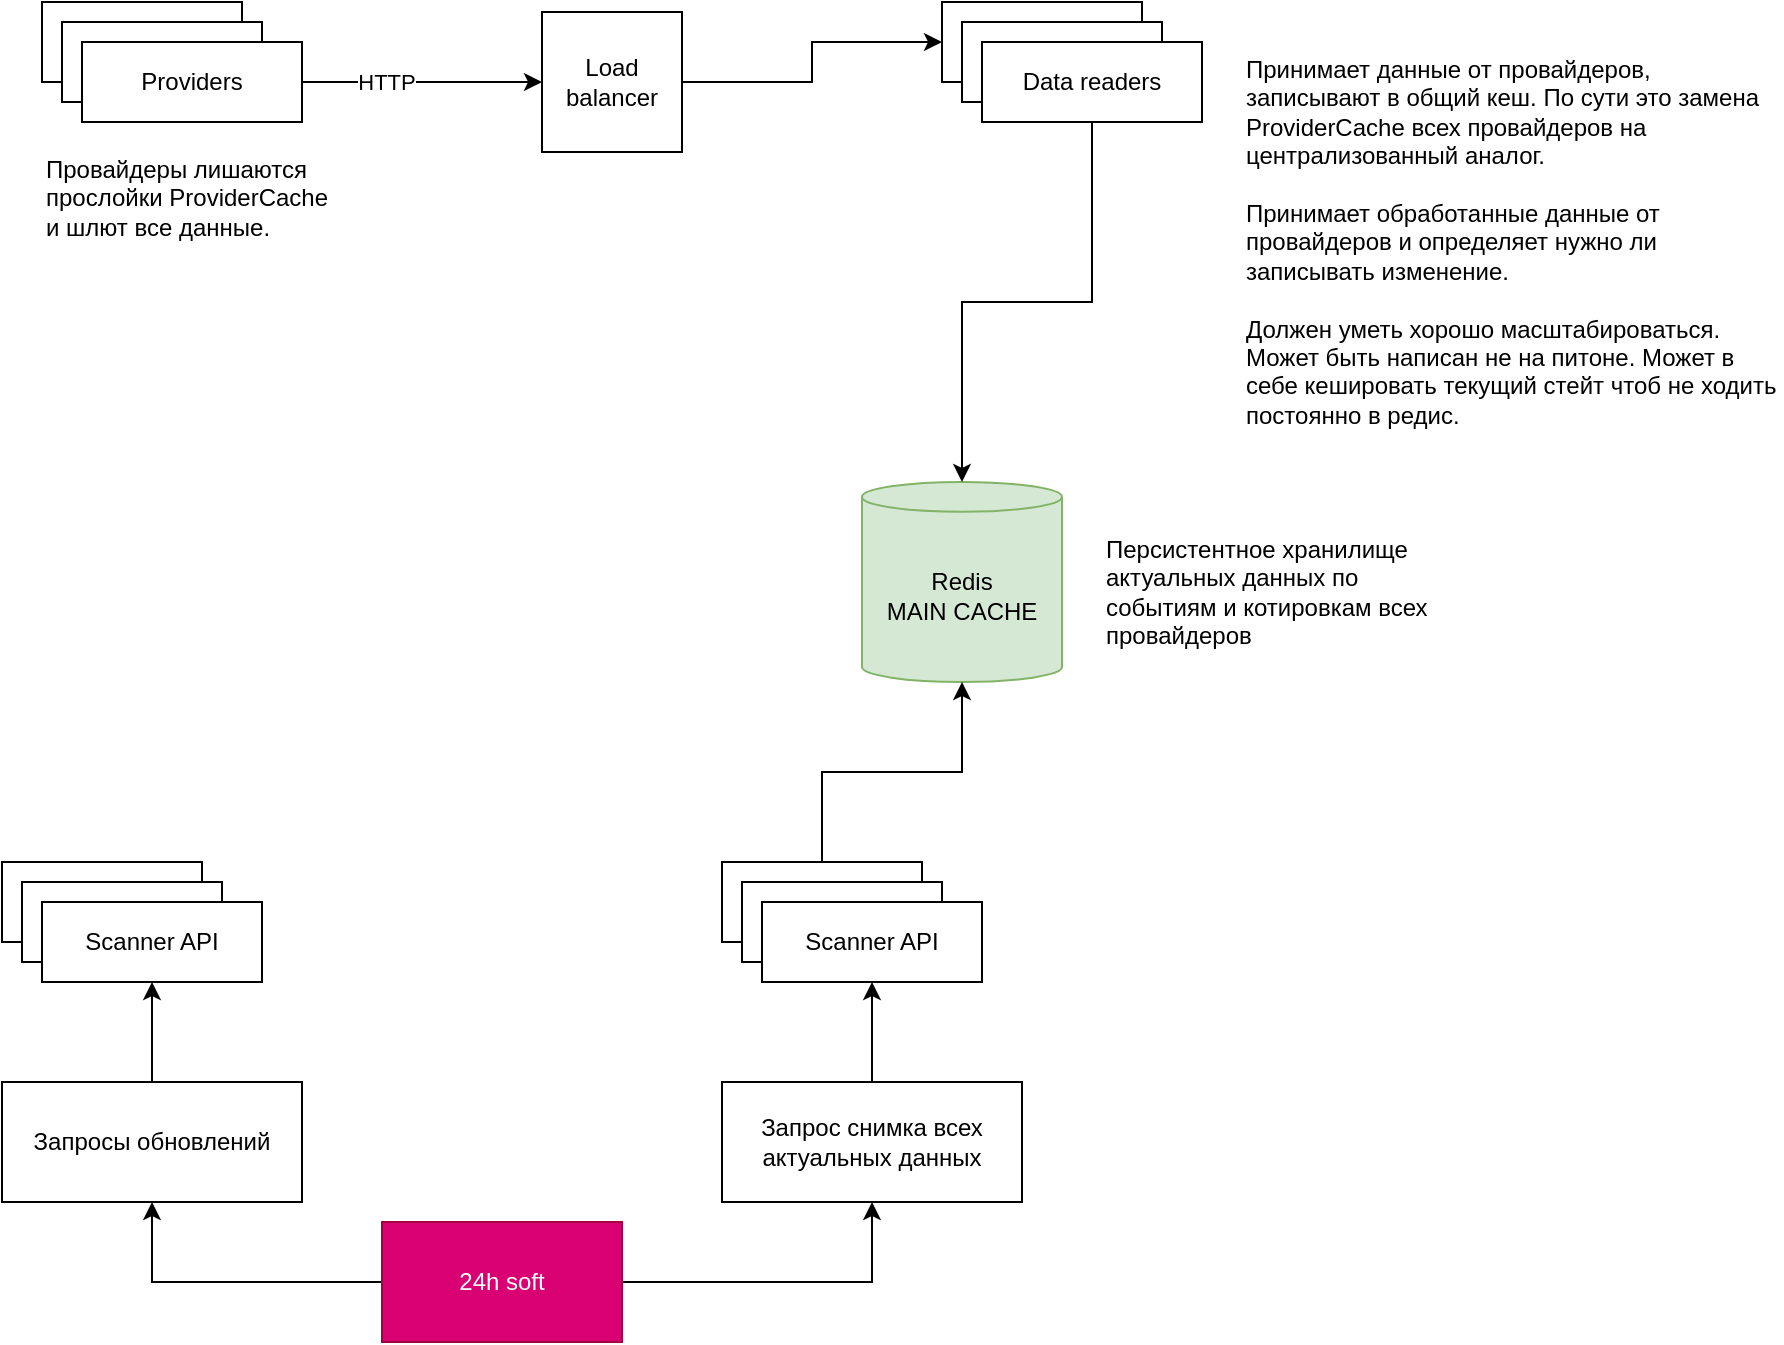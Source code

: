 <mxfile version="15.6.1" type="github">
  <diagram id="EtdOXZ_NZXkt9scqzqyG" name="Page-1">
    <mxGraphModel dx="1422" dy="786" grid="1" gridSize="10" guides="1" tooltips="1" connect="1" arrows="1" fold="1" page="0" pageScale="1" pageWidth="300" pageHeight="600" math="0" shadow="0">
      <root>
        <mxCell id="0" />
        <mxCell id="1" parent="0" />
        <mxCell id="LytkpoMySjS4SzXv9ZqJ-4" value="" style="rounded=0;whiteSpace=wrap;html=1;" vertex="1" parent="1">
          <mxGeometry x="40" y="60" width="100" height="40" as="geometry" />
        </mxCell>
        <mxCell id="LytkpoMySjS4SzXv9ZqJ-7" value="" style="rounded=0;whiteSpace=wrap;html=1;" vertex="1" parent="1">
          <mxGeometry x="50" y="70" width="100" height="40" as="geometry" />
        </mxCell>
        <mxCell id="LytkpoMySjS4SzXv9ZqJ-13" value="" style="edgeStyle=orthogonalEdgeStyle;rounded=0;orthogonalLoop=1;jettySize=auto;html=1;" edge="1" parent="1" source="LytkpoMySjS4SzXv9ZqJ-3" target="LytkpoMySjS4SzXv9ZqJ-9">
          <mxGeometry relative="1" as="geometry" />
        </mxCell>
        <mxCell id="LytkpoMySjS4SzXv9ZqJ-16" value="HTTP" style="edgeLabel;html=1;align=center;verticalAlign=middle;resizable=0;points=[];" vertex="1" connectable="0" parent="LytkpoMySjS4SzXv9ZqJ-13">
          <mxGeometry x="-0.298" relative="1" as="geometry">
            <mxPoint as="offset" />
          </mxGeometry>
        </mxCell>
        <mxCell id="LytkpoMySjS4SzXv9ZqJ-3" value="&lt;div&gt;Providers&lt;/div&gt;" style="rounded=0;whiteSpace=wrap;html=1;" vertex="1" parent="1">
          <mxGeometry x="60" y="80" width="110" height="40" as="geometry" />
        </mxCell>
        <mxCell id="LytkpoMySjS4SzXv9ZqJ-8" value="Redis&lt;br&gt;MAIN CACHE" style="shape=cylinder3;whiteSpace=wrap;html=1;boundedLbl=1;backgroundOutline=1;size=7.448;fillColor=#d5e8d4;strokeColor=#82b366;" vertex="1" parent="1">
          <mxGeometry x="450" y="300" width="100" height="100" as="geometry" />
        </mxCell>
        <mxCell id="LytkpoMySjS4SzXv9ZqJ-9" value="Load balancer" style="whiteSpace=wrap;html=1;aspect=fixed;" vertex="1" parent="1">
          <mxGeometry x="290" y="65" width="70" height="70" as="geometry" />
        </mxCell>
        <mxCell id="LytkpoMySjS4SzXv9ZqJ-10" value="" style="rounded=0;whiteSpace=wrap;html=1;" vertex="1" parent="1">
          <mxGeometry x="490" y="60" width="100" height="40" as="geometry" />
        </mxCell>
        <mxCell id="LytkpoMySjS4SzXv9ZqJ-11" value="" style="rounded=0;whiteSpace=wrap;html=1;" vertex="1" parent="1">
          <mxGeometry x="500" y="70" width="100" height="40" as="geometry" />
        </mxCell>
        <mxCell id="LytkpoMySjS4SzXv9ZqJ-15" value="" style="edgeStyle=orthogonalEdgeStyle;rounded=0;orthogonalLoop=1;jettySize=auto;html=1;entryX=0;entryY=0.5;entryDx=0;entryDy=0;" edge="1" parent="1" source="LytkpoMySjS4SzXv9ZqJ-9" target="LytkpoMySjS4SzXv9ZqJ-10">
          <mxGeometry relative="1" as="geometry" />
        </mxCell>
        <mxCell id="LytkpoMySjS4SzXv9ZqJ-14" value="" style="edgeStyle=orthogonalEdgeStyle;rounded=0;orthogonalLoop=1;jettySize=auto;html=1;" edge="1" parent="1" source="LytkpoMySjS4SzXv9ZqJ-12" target="LytkpoMySjS4SzXv9ZqJ-8">
          <mxGeometry relative="1" as="geometry" />
        </mxCell>
        <mxCell id="LytkpoMySjS4SzXv9ZqJ-12" value="Data readers" style="rounded=0;whiteSpace=wrap;html=1;" vertex="1" parent="1">
          <mxGeometry x="510" y="80" width="110" height="40" as="geometry" />
        </mxCell>
        <mxCell id="LytkpoMySjS4SzXv9ZqJ-17" value="Персистентное хранилище актуальных данных по событиям и котировкам всех провайдеров" style="text;html=1;strokeColor=none;fillColor=none;align=left;verticalAlign=top;whiteSpace=wrap;rounded=0;" vertex="1" parent="1">
          <mxGeometry x="570" y="320" width="180" height="90" as="geometry" />
        </mxCell>
        <mxCell id="LytkpoMySjS4SzXv9ZqJ-18" value="Принимает данные от провайдеров, записывают в общий кеш. По сути это замена ProviderCache всех провайдеров на централизованный аналог. &lt;br&gt;&lt;br&gt;Принимает обработанные данные от провайдеров и определяет нужно ли записывать изменение.&lt;br&gt;&lt;br&gt;Должен уметь хорошо масштабироваться. Может быть написан не на питоне. Может в себе кешировать текущий стейт чтоб не ходить постоянно в редис." style="text;html=1;strokeColor=none;fillColor=none;align=left;verticalAlign=top;whiteSpace=wrap;rounded=0;" vertex="1" parent="1">
          <mxGeometry x="640" y="80" width="270" height="200" as="geometry" />
        </mxCell>
        <mxCell id="LytkpoMySjS4SzXv9ZqJ-22" value="Провайдеры лишаются прослойки ProviderCache и шлют все данные." style="text;html=1;strokeColor=none;fillColor=none;align=left;verticalAlign=top;whiteSpace=wrap;rounded=0;" vertex="1" parent="1">
          <mxGeometry x="40" y="130" width="150" height="90" as="geometry" />
        </mxCell>
        <mxCell id="LytkpoMySjS4SzXv9ZqJ-27" value="" style="edgeStyle=orthogonalEdgeStyle;rounded=0;orthogonalLoop=1;jettySize=auto;html=1;" edge="1" parent="1" source="LytkpoMySjS4SzXv9ZqJ-23" target="LytkpoMySjS4SzXv9ZqJ-24">
          <mxGeometry relative="1" as="geometry" />
        </mxCell>
        <mxCell id="LytkpoMySjS4SzXv9ZqJ-28" value="" style="edgeStyle=orthogonalEdgeStyle;rounded=0;orthogonalLoop=1;jettySize=auto;html=1;" edge="1" parent="1" source="LytkpoMySjS4SzXv9ZqJ-23" target="LytkpoMySjS4SzXv9ZqJ-25">
          <mxGeometry relative="1" as="geometry" />
        </mxCell>
        <mxCell id="LytkpoMySjS4SzXv9ZqJ-23" value="24h soft" style="rounded=0;whiteSpace=wrap;html=1;align=center;verticalAlign=middle;fillColor=#d80073;fontColor=#ffffff;strokeColor=#A50040;" vertex="1" parent="1">
          <mxGeometry x="210" y="670" width="120" height="60" as="geometry" />
        </mxCell>
        <mxCell id="LytkpoMySjS4SzXv9ZqJ-41" value="" style="edgeStyle=orthogonalEdgeStyle;rounded=0;orthogonalLoop=1;jettySize=auto;html=1;" edge="1" parent="1" source="LytkpoMySjS4SzXv9ZqJ-24" target="LytkpoMySjS4SzXv9ZqJ-40">
          <mxGeometry relative="1" as="geometry" />
        </mxCell>
        <mxCell id="LytkpoMySjS4SzXv9ZqJ-24" value="Запрос снимка всех актуальных данных" style="rounded=0;whiteSpace=wrap;html=1;align=center;verticalAlign=middle;" vertex="1" parent="1">
          <mxGeometry x="380" y="600" width="150" height="60" as="geometry" />
        </mxCell>
        <mxCell id="LytkpoMySjS4SzXv9ZqJ-36" value="" style="edgeStyle=orthogonalEdgeStyle;rounded=0;orthogonalLoop=1;jettySize=auto;html=1;" edge="1" parent="1" source="LytkpoMySjS4SzXv9ZqJ-25" target="LytkpoMySjS4SzXv9ZqJ-35">
          <mxGeometry relative="1" as="geometry" />
        </mxCell>
        <mxCell id="LytkpoMySjS4SzXv9ZqJ-25" value="Запросы обновлений" style="rounded=0;whiteSpace=wrap;html=1;align=center;verticalAlign=middle;" vertex="1" parent="1">
          <mxGeometry x="20" y="600" width="150" height="60" as="geometry" />
        </mxCell>
        <mxCell id="LytkpoMySjS4SzXv9ZqJ-33" value="" style="rounded=0;whiteSpace=wrap;html=1;" vertex="1" parent="1">
          <mxGeometry x="20" y="490" width="100" height="40" as="geometry" />
        </mxCell>
        <mxCell id="LytkpoMySjS4SzXv9ZqJ-34" value="" style="rounded=0;whiteSpace=wrap;html=1;" vertex="1" parent="1">
          <mxGeometry x="30" y="500" width="100" height="40" as="geometry" />
        </mxCell>
        <mxCell id="LytkpoMySjS4SzXv9ZqJ-35" value="Scanner API" style="rounded=0;whiteSpace=wrap;html=1;" vertex="1" parent="1">
          <mxGeometry x="40" y="510" width="110" height="40" as="geometry" />
        </mxCell>
        <mxCell id="LytkpoMySjS4SzXv9ZqJ-44" value="" style="edgeStyle=orthogonalEdgeStyle;rounded=0;orthogonalLoop=1;jettySize=auto;html=1;" edge="1" parent="1" source="LytkpoMySjS4SzXv9ZqJ-38" target="LytkpoMySjS4SzXv9ZqJ-8">
          <mxGeometry relative="1" as="geometry" />
        </mxCell>
        <mxCell id="LytkpoMySjS4SzXv9ZqJ-38" value="" style="rounded=0;whiteSpace=wrap;html=1;" vertex="1" parent="1">
          <mxGeometry x="380" y="490" width="100" height="40" as="geometry" />
        </mxCell>
        <mxCell id="LytkpoMySjS4SzXv9ZqJ-39" value="" style="rounded=0;whiteSpace=wrap;html=1;" vertex="1" parent="1">
          <mxGeometry x="390" y="500" width="100" height="40" as="geometry" />
        </mxCell>
        <mxCell id="LytkpoMySjS4SzXv9ZqJ-40" value="Scanner API" style="rounded=0;whiteSpace=wrap;html=1;" vertex="1" parent="1">
          <mxGeometry x="400" y="510" width="110" height="40" as="geometry" />
        </mxCell>
      </root>
    </mxGraphModel>
  </diagram>
</mxfile>
